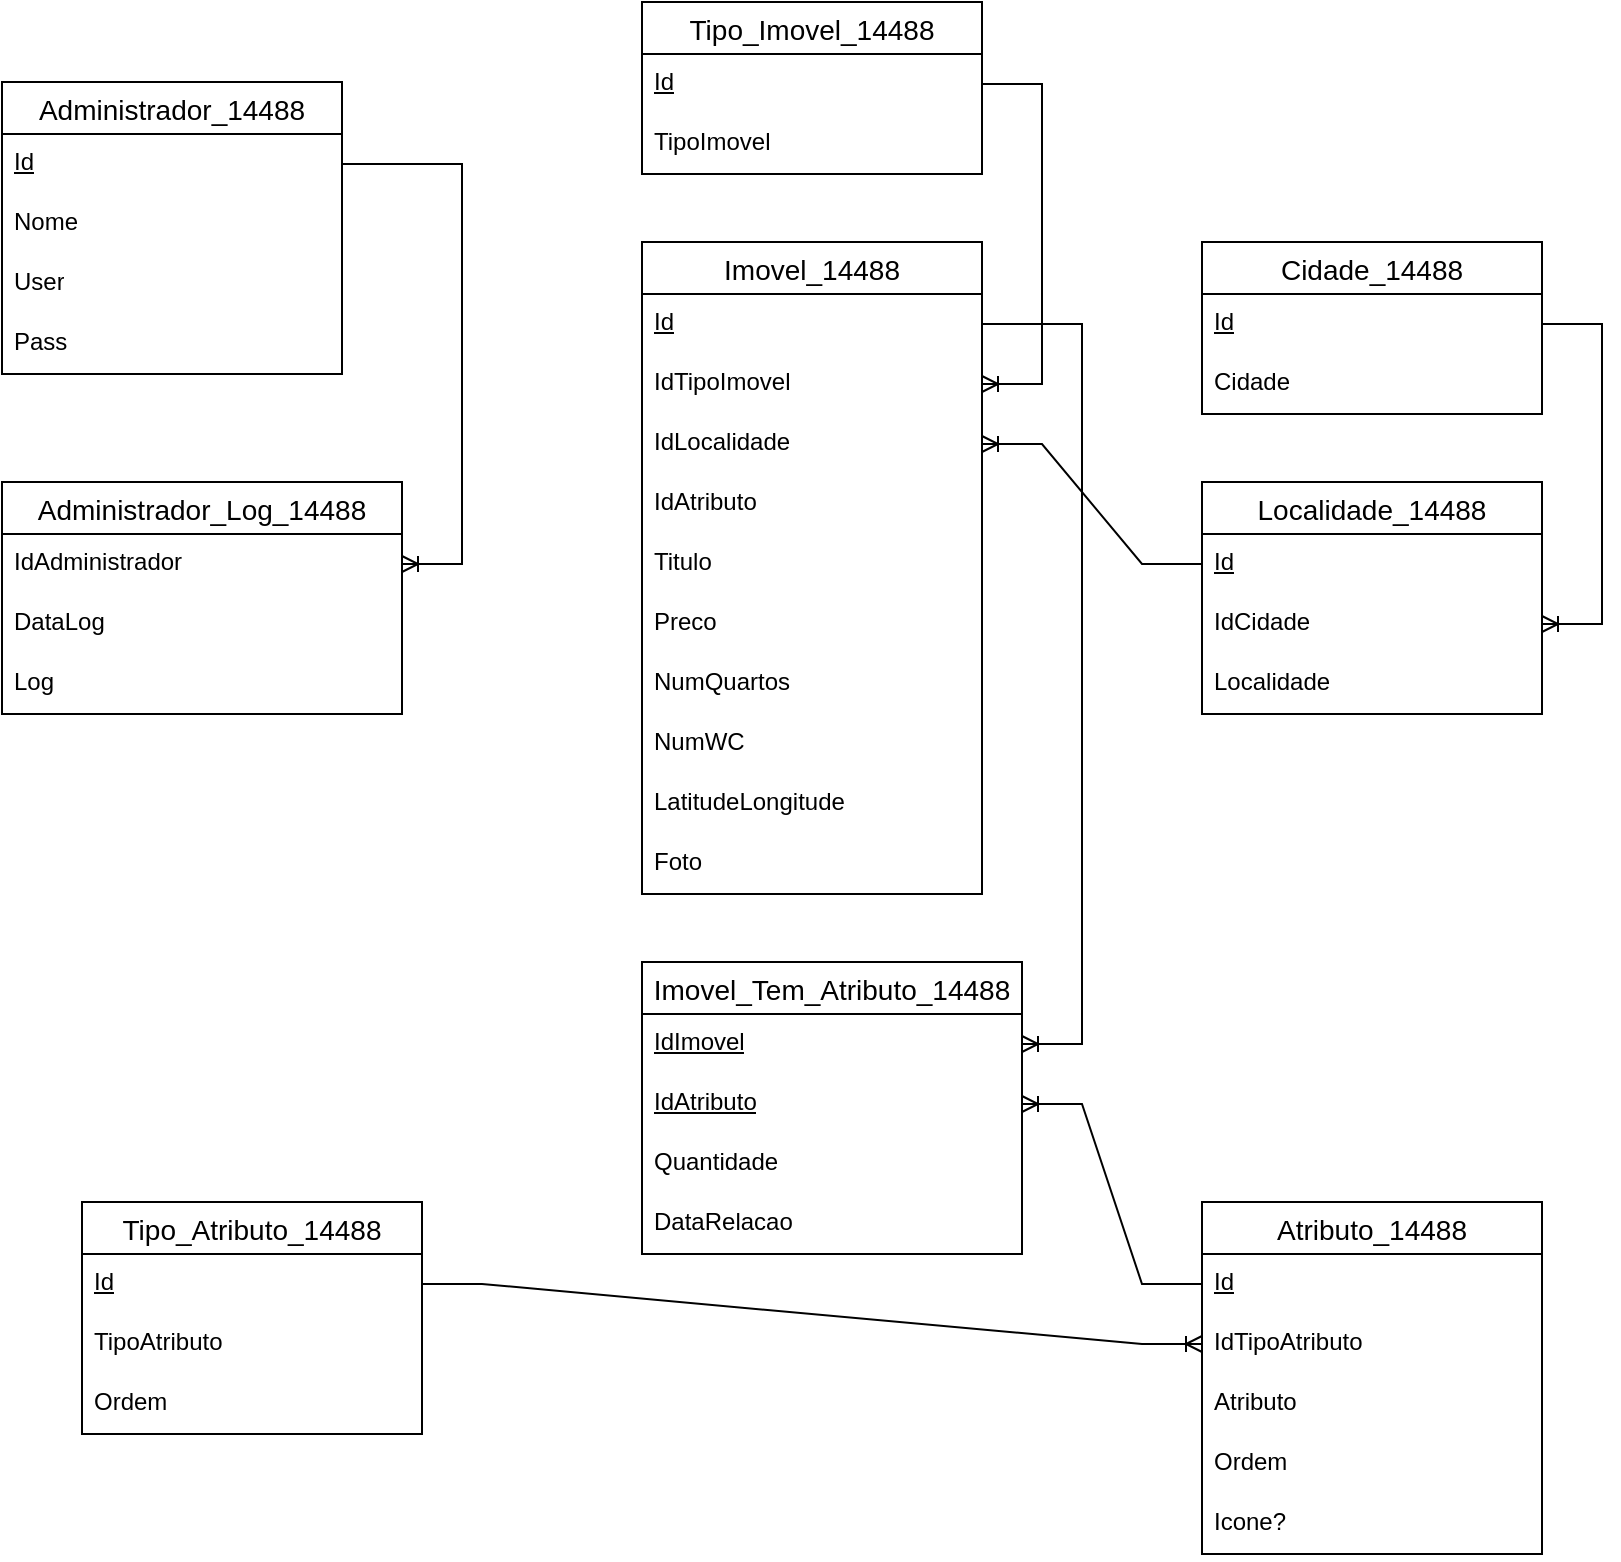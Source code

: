 <mxfile version="24.8.4">
  <diagram name="Página-1" id="MyXEHJMG6H_n3nYAQOmR">
    <mxGraphModel dx="1434" dy="780" grid="1" gridSize="10" guides="1" tooltips="1" connect="1" arrows="1" fold="1" page="1" pageScale="1" pageWidth="2339" pageHeight="3300" math="0" shadow="0">
      <root>
        <mxCell id="0" />
        <mxCell id="1" parent="0" />
        <mxCell id="CPEMlGY6SJmJDC0pdXCr-1" value="Administrador_14488" style="swimlane;fontStyle=0;childLayout=stackLayout;horizontal=1;startSize=26;horizontalStack=0;resizeParent=1;resizeParentMax=0;resizeLast=0;collapsible=1;marginBottom=0;align=center;fontSize=14;" vertex="1" parent="1">
          <mxGeometry x="200" y="200" width="170" height="146" as="geometry" />
        </mxCell>
        <mxCell id="CPEMlGY6SJmJDC0pdXCr-2" value="&lt;u&gt;Id&lt;/u&gt;" style="text;strokeColor=none;fillColor=none;spacingLeft=4;spacingRight=4;overflow=hidden;rotatable=0;points=[[0,0.5],[1,0.5]];portConstraint=eastwest;fontSize=12;whiteSpace=wrap;html=1;" vertex="1" parent="CPEMlGY6SJmJDC0pdXCr-1">
          <mxGeometry y="26" width="170" height="30" as="geometry" />
        </mxCell>
        <mxCell id="CPEMlGY6SJmJDC0pdXCr-3" value="Nome" style="text;strokeColor=none;fillColor=none;spacingLeft=4;spacingRight=4;overflow=hidden;rotatable=0;points=[[0,0.5],[1,0.5]];portConstraint=eastwest;fontSize=12;whiteSpace=wrap;html=1;" vertex="1" parent="CPEMlGY6SJmJDC0pdXCr-1">
          <mxGeometry y="56" width="170" height="30" as="geometry" />
        </mxCell>
        <mxCell id="CPEMlGY6SJmJDC0pdXCr-4" value="User" style="text;strokeColor=none;fillColor=none;spacingLeft=4;spacingRight=4;overflow=hidden;rotatable=0;points=[[0,0.5],[1,0.5]];portConstraint=eastwest;fontSize=12;whiteSpace=wrap;html=1;" vertex="1" parent="CPEMlGY6SJmJDC0pdXCr-1">
          <mxGeometry y="86" width="170" height="30" as="geometry" />
        </mxCell>
        <mxCell id="CPEMlGY6SJmJDC0pdXCr-5" value="Pass" style="text;strokeColor=none;fillColor=none;spacingLeft=4;spacingRight=4;overflow=hidden;rotatable=0;points=[[0,0.5],[1,0.5]];portConstraint=eastwest;fontSize=12;whiteSpace=wrap;html=1;" vertex="1" parent="CPEMlGY6SJmJDC0pdXCr-1">
          <mxGeometry y="116" width="170" height="30" as="geometry" />
        </mxCell>
        <mxCell id="CPEMlGY6SJmJDC0pdXCr-6" value="Administrador_Log_14488" style="swimlane;fontStyle=0;childLayout=stackLayout;horizontal=1;startSize=26;horizontalStack=0;resizeParent=1;resizeParentMax=0;resizeLast=0;collapsible=1;marginBottom=0;align=center;fontSize=14;" vertex="1" parent="1">
          <mxGeometry x="200" y="400" width="200" height="116" as="geometry" />
        </mxCell>
        <mxCell id="CPEMlGY6SJmJDC0pdXCr-7" value="IdAdministrador" style="text;strokeColor=none;fillColor=none;spacingLeft=4;spacingRight=4;overflow=hidden;rotatable=0;points=[[0,0.5],[1,0.5]];portConstraint=eastwest;fontSize=12;whiteSpace=wrap;html=1;" vertex="1" parent="CPEMlGY6SJmJDC0pdXCr-6">
          <mxGeometry y="26" width="200" height="30" as="geometry" />
        </mxCell>
        <mxCell id="CPEMlGY6SJmJDC0pdXCr-8" value="DataLog" style="text;strokeColor=none;fillColor=none;spacingLeft=4;spacingRight=4;overflow=hidden;rotatable=0;points=[[0,0.5],[1,0.5]];portConstraint=eastwest;fontSize=12;whiteSpace=wrap;html=1;" vertex="1" parent="CPEMlGY6SJmJDC0pdXCr-6">
          <mxGeometry y="56" width="200" height="30" as="geometry" />
        </mxCell>
        <mxCell id="CPEMlGY6SJmJDC0pdXCr-9" value="Log" style="text;strokeColor=none;fillColor=none;spacingLeft=4;spacingRight=4;overflow=hidden;rotatable=0;points=[[0,0.5],[1,0.5]];portConstraint=eastwest;fontSize=12;whiteSpace=wrap;html=1;" vertex="1" parent="CPEMlGY6SJmJDC0pdXCr-6">
          <mxGeometry y="86" width="200" height="30" as="geometry" />
        </mxCell>
        <mxCell id="CPEMlGY6SJmJDC0pdXCr-11" value="Tipo_Imovel_14488" style="swimlane;fontStyle=0;childLayout=stackLayout;horizontal=1;startSize=26;horizontalStack=0;resizeParent=1;resizeParentMax=0;resizeLast=0;collapsible=1;marginBottom=0;align=center;fontSize=14;" vertex="1" parent="1">
          <mxGeometry x="520" y="160" width="170" height="86" as="geometry" />
        </mxCell>
        <mxCell id="CPEMlGY6SJmJDC0pdXCr-12" value="&lt;u&gt;Id&lt;/u&gt;" style="text;strokeColor=none;fillColor=none;spacingLeft=4;spacingRight=4;overflow=hidden;rotatable=0;points=[[0,0.5],[1,0.5]];portConstraint=eastwest;fontSize=12;whiteSpace=wrap;html=1;" vertex="1" parent="CPEMlGY6SJmJDC0pdXCr-11">
          <mxGeometry y="26" width="170" height="30" as="geometry" />
        </mxCell>
        <mxCell id="CPEMlGY6SJmJDC0pdXCr-13" value="TipoImovel" style="text;strokeColor=none;fillColor=none;spacingLeft=4;spacingRight=4;overflow=hidden;rotatable=0;points=[[0,0.5],[1,0.5]];portConstraint=eastwest;fontSize=12;whiteSpace=wrap;html=1;" vertex="1" parent="CPEMlGY6SJmJDC0pdXCr-11">
          <mxGeometry y="56" width="170" height="30" as="geometry" />
        </mxCell>
        <mxCell id="CPEMlGY6SJmJDC0pdXCr-16" value="Tipo_Atributo_14488" style="swimlane;fontStyle=0;childLayout=stackLayout;horizontal=1;startSize=26;horizontalStack=0;resizeParent=1;resizeParentMax=0;resizeLast=0;collapsible=1;marginBottom=0;align=center;fontSize=14;" vertex="1" parent="1">
          <mxGeometry x="240" y="760" width="170" height="116" as="geometry" />
        </mxCell>
        <mxCell id="CPEMlGY6SJmJDC0pdXCr-17" value="&lt;u&gt;Id&lt;/u&gt;" style="text;strokeColor=none;fillColor=none;spacingLeft=4;spacingRight=4;overflow=hidden;rotatable=0;points=[[0,0.5],[1,0.5]];portConstraint=eastwest;fontSize=12;whiteSpace=wrap;html=1;" vertex="1" parent="CPEMlGY6SJmJDC0pdXCr-16">
          <mxGeometry y="26" width="170" height="30" as="geometry" />
        </mxCell>
        <mxCell id="CPEMlGY6SJmJDC0pdXCr-18" value="TipoAtributo" style="text;strokeColor=none;fillColor=none;spacingLeft=4;spacingRight=4;overflow=hidden;rotatable=0;points=[[0,0.5],[1,0.5]];portConstraint=eastwest;fontSize=12;whiteSpace=wrap;html=1;" vertex="1" parent="CPEMlGY6SJmJDC0pdXCr-16">
          <mxGeometry y="56" width="170" height="30" as="geometry" />
        </mxCell>
        <mxCell id="CPEMlGY6SJmJDC0pdXCr-19" value="Ordem" style="text;strokeColor=none;fillColor=none;spacingLeft=4;spacingRight=4;overflow=hidden;rotatable=0;points=[[0,0.5],[1,0.5]];portConstraint=eastwest;fontSize=12;whiteSpace=wrap;html=1;" vertex="1" parent="CPEMlGY6SJmJDC0pdXCr-16">
          <mxGeometry y="86" width="170" height="30" as="geometry" />
        </mxCell>
        <mxCell id="CPEMlGY6SJmJDC0pdXCr-21" value="Atributo_14488" style="swimlane;fontStyle=0;childLayout=stackLayout;horizontal=1;startSize=26;horizontalStack=0;resizeParent=1;resizeParentMax=0;resizeLast=0;collapsible=1;marginBottom=0;align=center;fontSize=14;" vertex="1" parent="1">
          <mxGeometry x="800" y="760" width="170" height="176" as="geometry" />
        </mxCell>
        <mxCell id="CPEMlGY6SJmJDC0pdXCr-22" value="&lt;u&gt;Id&lt;/u&gt;" style="text;strokeColor=none;fillColor=none;spacingLeft=4;spacingRight=4;overflow=hidden;rotatable=0;points=[[0,0.5],[1,0.5]];portConstraint=eastwest;fontSize=12;whiteSpace=wrap;html=1;" vertex="1" parent="CPEMlGY6SJmJDC0pdXCr-21">
          <mxGeometry y="26" width="170" height="30" as="geometry" />
        </mxCell>
        <mxCell id="CPEMlGY6SJmJDC0pdXCr-49" value="IdTipoAtributo" style="text;strokeColor=none;fillColor=none;spacingLeft=4;spacingRight=4;overflow=hidden;rotatable=0;points=[[0,0.5],[1,0.5]];portConstraint=eastwest;fontSize=12;whiteSpace=wrap;html=1;" vertex="1" parent="CPEMlGY6SJmJDC0pdXCr-21">
          <mxGeometry y="56" width="170" height="30" as="geometry" />
        </mxCell>
        <mxCell id="CPEMlGY6SJmJDC0pdXCr-23" value="Atributo" style="text;strokeColor=none;fillColor=none;spacingLeft=4;spacingRight=4;overflow=hidden;rotatable=0;points=[[0,0.5],[1,0.5]];portConstraint=eastwest;fontSize=12;whiteSpace=wrap;html=1;" vertex="1" parent="CPEMlGY6SJmJDC0pdXCr-21">
          <mxGeometry y="86" width="170" height="30" as="geometry" />
        </mxCell>
        <mxCell id="CPEMlGY6SJmJDC0pdXCr-24" value="Ordem" style="text;strokeColor=none;fillColor=none;spacingLeft=4;spacingRight=4;overflow=hidden;rotatable=0;points=[[0,0.5],[1,0.5]];portConstraint=eastwest;fontSize=12;whiteSpace=wrap;html=1;" vertex="1" parent="CPEMlGY6SJmJDC0pdXCr-21">
          <mxGeometry y="116" width="170" height="30" as="geometry" />
        </mxCell>
        <mxCell id="CPEMlGY6SJmJDC0pdXCr-25" value="Icone?" style="text;strokeColor=none;fillColor=none;spacingLeft=4;spacingRight=4;overflow=hidden;rotatable=0;points=[[0,0.5],[1,0.5]];portConstraint=eastwest;fontSize=12;whiteSpace=wrap;html=1;" vertex="1" parent="CPEMlGY6SJmJDC0pdXCr-21">
          <mxGeometry y="146" width="170" height="30" as="geometry" />
        </mxCell>
        <mxCell id="CPEMlGY6SJmJDC0pdXCr-26" value="Localidade_14488" style="swimlane;fontStyle=0;childLayout=stackLayout;horizontal=1;startSize=26;horizontalStack=0;resizeParent=1;resizeParentMax=0;resizeLast=0;collapsible=1;marginBottom=0;align=center;fontSize=14;" vertex="1" parent="1">
          <mxGeometry x="800" y="400" width="170" height="116" as="geometry" />
        </mxCell>
        <mxCell id="CPEMlGY6SJmJDC0pdXCr-27" value="&lt;u&gt;Id&lt;/u&gt;" style="text;strokeColor=none;fillColor=none;spacingLeft=4;spacingRight=4;overflow=hidden;rotatable=0;points=[[0,0.5],[1,0.5]];portConstraint=eastwest;fontSize=12;whiteSpace=wrap;html=1;" vertex="1" parent="CPEMlGY6SJmJDC0pdXCr-26">
          <mxGeometry y="26" width="170" height="30" as="geometry" />
        </mxCell>
        <mxCell id="CPEMlGY6SJmJDC0pdXCr-47" value="IdCidade" style="text;strokeColor=none;fillColor=none;spacingLeft=4;spacingRight=4;overflow=hidden;rotatable=0;points=[[0,0.5],[1,0.5]];portConstraint=eastwest;fontSize=12;whiteSpace=wrap;html=1;" vertex="1" parent="CPEMlGY6SJmJDC0pdXCr-26">
          <mxGeometry y="56" width="170" height="30" as="geometry" />
        </mxCell>
        <mxCell id="CPEMlGY6SJmJDC0pdXCr-28" value="Localidade" style="text;strokeColor=none;fillColor=none;spacingLeft=4;spacingRight=4;overflow=hidden;rotatable=0;points=[[0,0.5],[1,0.5]];portConstraint=eastwest;fontSize=12;whiteSpace=wrap;html=1;" vertex="1" parent="CPEMlGY6SJmJDC0pdXCr-26">
          <mxGeometry y="86" width="170" height="30" as="geometry" />
        </mxCell>
        <mxCell id="CPEMlGY6SJmJDC0pdXCr-31" value="Cidade_14488" style="swimlane;fontStyle=0;childLayout=stackLayout;horizontal=1;startSize=26;horizontalStack=0;resizeParent=1;resizeParentMax=0;resizeLast=0;collapsible=1;marginBottom=0;align=center;fontSize=14;" vertex="1" parent="1">
          <mxGeometry x="800" y="280" width="170" height="86" as="geometry" />
        </mxCell>
        <mxCell id="CPEMlGY6SJmJDC0pdXCr-32" value="&lt;u&gt;Id&lt;/u&gt;" style="text;strokeColor=none;fillColor=none;spacingLeft=4;spacingRight=4;overflow=hidden;rotatable=0;points=[[0,0.5],[1,0.5]];portConstraint=eastwest;fontSize=12;whiteSpace=wrap;html=1;" vertex="1" parent="CPEMlGY6SJmJDC0pdXCr-31">
          <mxGeometry y="26" width="170" height="30" as="geometry" />
        </mxCell>
        <mxCell id="CPEMlGY6SJmJDC0pdXCr-33" value="Cidade" style="text;strokeColor=none;fillColor=none;spacingLeft=4;spacingRight=4;overflow=hidden;rotatable=0;points=[[0,0.5],[1,0.5]];portConstraint=eastwest;fontSize=12;whiteSpace=wrap;html=1;" vertex="1" parent="CPEMlGY6SJmJDC0pdXCr-31">
          <mxGeometry y="56" width="170" height="30" as="geometry" />
        </mxCell>
        <mxCell id="CPEMlGY6SJmJDC0pdXCr-36" value="Imovel_14488" style="swimlane;fontStyle=0;childLayout=stackLayout;horizontal=1;startSize=26;horizontalStack=0;resizeParent=1;resizeParentMax=0;resizeLast=0;collapsible=1;marginBottom=0;align=center;fontSize=14;" vertex="1" parent="1">
          <mxGeometry x="520" y="280" width="170" height="326" as="geometry" />
        </mxCell>
        <mxCell id="CPEMlGY6SJmJDC0pdXCr-37" value="&lt;u&gt;Id&lt;/u&gt;" style="text;strokeColor=none;fillColor=none;spacingLeft=4;spacingRight=4;overflow=hidden;rotatable=0;points=[[0,0.5],[1,0.5]];portConstraint=eastwest;fontSize=12;whiteSpace=wrap;html=1;" vertex="1" parent="CPEMlGY6SJmJDC0pdXCr-36">
          <mxGeometry y="26" width="170" height="30" as="geometry" />
        </mxCell>
        <mxCell id="CPEMlGY6SJmJDC0pdXCr-45" value="IdTipoImovel" style="text;strokeColor=none;fillColor=none;spacingLeft=4;spacingRight=4;overflow=hidden;rotatable=0;points=[[0,0.5],[1,0.5]];portConstraint=eastwest;fontSize=12;whiteSpace=wrap;html=1;" vertex="1" parent="CPEMlGY6SJmJDC0pdXCr-36">
          <mxGeometry y="56" width="170" height="30" as="geometry" />
        </mxCell>
        <mxCell id="CPEMlGY6SJmJDC0pdXCr-46" value="IdLocalidade" style="text;strokeColor=none;fillColor=none;spacingLeft=4;spacingRight=4;overflow=hidden;rotatable=0;points=[[0,0.5],[1,0.5]];portConstraint=eastwest;fontSize=12;whiteSpace=wrap;html=1;" vertex="1" parent="CPEMlGY6SJmJDC0pdXCr-36">
          <mxGeometry y="86" width="170" height="30" as="geometry" />
        </mxCell>
        <mxCell id="CPEMlGY6SJmJDC0pdXCr-53" value="IdAtributo" style="text;strokeColor=none;fillColor=none;spacingLeft=4;spacingRight=4;overflow=hidden;rotatable=0;points=[[0,0.5],[1,0.5]];portConstraint=eastwest;fontSize=12;whiteSpace=wrap;html=1;" vertex="1" parent="CPEMlGY6SJmJDC0pdXCr-36">
          <mxGeometry y="116" width="170" height="30" as="geometry" />
        </mxCell>
        <mxCell id="CPEMlGY6SJmJDC0pdXCr-38" value="Titulo" style="text;strokeColor=none;fillColor=none;spacingLeft=4;spacingRight=4;overflow=hidden;rotatable=0;points=[[0,0.5],[1,0.5]];portConstraint=eastwest;fontSize=12;whiteSpace=wrap;html=1;" vertex="1" parent="CPEMlGY6SJmJDC0pdXCr-36">
          <mxGeometry y="146" width="170" height="30" as="geometry" />
        </mxCell>
        <mxCell id="CPEMlGY6SJmJDC0pdXCr-39" value="Preco" style="text;strokeColor=none;fillColor=none;spacingLeft=4;spacingRight=4;overflow=hidden;rotatable=0;points=[[0,0.5],[1,0.5]];portConstraint=eastwest;fontSize=12;whiteSpace=wrap;html=1;" vertex="1" parent="CPEMlGY6SJmJDC0pdXCr-36">
          <mxGeometry y="176" width="170" height="30" as="geometry" />
        </mxCell>
        <mxCell id="CPEMlGY6SJmJDC0pdXCr-40" value="NumQuartos" style="text;strokeColor=none;fillColor=none;spacingLeft=4;spacingRight=4;overflow=hidden;rotatable=0;points=[[0,0.5],[1,0.5]];portConstraint=eastwest;fontSize=12;whiteSpace=wrap;html=1;" vertex="1" parent="CPEMlGY6SJmJDC0pdXCr-36">
          <mxGeometry y="206" width="170" height="30" as="geometry" />
        </mxCell>
        <mxCell id="CPEMlGY6SJmJDC0pdXCr-41" value="NumWC" style="text;strokeColor=none;fillColor=none;spacingLeft=4;spacingRight=4;overflow=hidden;rotatable=0;points=[[0,0.5],[1,0.5]];portConstraint=eastwest;fontSize=12;whiteSpace=wrap;html=1;" vertex="1" parent="CPEMlGY6SJmJDC0pdXCr-36">
          <mxGeometry y="236" width="170" height="30" as="geometry" />
        </mxCell>
        <mxCell id="CPEMlGY6SJmJDC0pdXCr-42" value="LatitudeLongitude" style="text;strokeColor=none;fillColor=none;spacingLeft=4;spacingRight=4;overflow=hidden;rotatable=0;points=[[0,0.5],[1,0.5]];portConstraint=eastwest;fontSize=12;whiteSpace=wrap;html=1;" vertex="1" parent="CPEMlGY6SJmJDC0pdXCr-36">
          <mxGeometry y="266" width="170" height="30" as="geometry" />
        </mxCell>
        <mxCell id="CPEMlGY6SJmJDC0pdXCr-43" value="Foto" style="text;strokeColor=none;fillColor=none;spacingLeft=4;spacingRight=4;overflow=hidden;rotatable=0;points=[[0,0.5],[1,0.5]];portConstraint=eastwest;fontSize=12;whiteSpace=wrap;html=1;" vertex="1" parent="CPEMlGY6SJmJDC0pdXCr-36">
          <mxGeometry y="296" width="170" height="30" as="geometry" />
        </mxCell>
        <mxCell id="CPEMlGY6SJmJDC0pdXCr-44" value="" style="edgeStyle=entityRelationEdgeStyle;fontSize=12;html=1;endArrow=ERoneToMany;rounded=0;" edge="1" parent="1" source="CPEMlGY6SJmJDC0pdXCr-2" target="CPEMlGY6SJmJDC0pdXCr-7">
          <mxGeometry width="100" height="100" relative="1" as="geometry">
            <mxPoint x="820" y="450" as="sourcePoint" />
            <mxPoint x="920" y="350" as="targetPoint" />
          </mxGeometry>
        </mxCell>
        <mxCell id="CPEMlGY6SJmJDC0pdXCr-48" value="" style="edgeStyle=entityRelationEdgeStyle;fontSize=12;html=1;endArrow=ERoneToMany;rounded=0;" edge="1" parent="1" source="CPEMlGY6SJmJDC0pdXCr-32" target="CPEMlGY6SJmJDC0pdXCr-47">
          <mxGeometry width="100" height="100" relative="1" as="geometry">
            <mxPoint x="640" y="450" as="sourcePoint" />
            <mxPoint x="740" y="350" as="targetPoint" />
          </mxGeometry>
        </mxCell>
        <mxCell id="CPEMlGY6SJmJDC0pdXCr-50" value="" style="edgeStyle=entityRelationEdgeStyle;fontSize=12;html=1;endArrow=ERoneToMany;rounded=0;" edge="1" parent="1" source="CPEMlGY6SJmJDC0pdXCr-17" target="CPEMlGY6SJmJDC0pdXCr-49">
          <mxGeometry width="100" height="100" relative="1" as="geometry">
            <mxPoint x="640" y="450" as="sourcePoint" />
            <mxPoint x="740" y="350" as="targetPoint" />
          </mxGeometry>
        </mxCell>
        <mxCell id="CPEMlGY6SJmJDC0pdXCr-51" value="" style="edgeStyle=entityRelationEdgeStyle;fontSize=12;html=1;endArrow=ERoneToMany;rounded=0;" edge="1" parent="1" source="CPEMlGY6SJmJDC0pdXCr-12" target="CPEMlGY6SJmJDC0pdXCr-45">
          <mxGeometry width="100" height="100" relative="1" as="geometry">
            <mxPoint x="640" y="450" as="sourcePoint" />
            <mxPoint x="740" y="350" as="targetPoint" />
          </mxGeometry>
        </mxCell>
        <mxCell id="CPEMlGY6SJmJDC0pdXCr-52" value="" style="edgeStyle=entityRelationEdgeStyle;fontSize=12;html=1;endArrow=ERoneToMany;rounded=0;" edge="1" parent="1" source="CPEMlGY6SJmJDC0pdXCr-27" target="CPEMlGY6SJmJDC0pdXCr-46">
          <mxGeometry width="100" height="100" relative="1" as="geometry">
            <mxPoint x="640" y="450" as="sourcePoint" />
            <mxPoint x="740" y="350" as="targetPoint" />
          </mxGeometry>
        </mxCell>
        <mxCell id="CPEMlGY6SJmJDC0pdXCr-56" value="Imovel_Tem_Atributo_14488" style="swimlane;fontStyle=0;childLayout=stackLayout;horizontal=1;startSize=26;horizontalStack=0;resizeParent=1;resizeParentMax=0;resizeLast=0;collapsible=1;marginBottom=0;align=center;fontSize=14;" vertex="1" parent="1">
          <mxGeometry x="520" y="640" width="190" height="146" as="geometry" />
        </mxCell>
        <mxCell id="CPEMlGY6SJmJDC0pdXCr-57" value="&lt;u&gt;IdImovel&lt;/u&gt;" style="text;strokeColor=none;fillColor=none;spacingLeft=4;spacingRight=4;overflow=hidden;rotatable=0;points=[[0,0.5],[1,0.5]];portConstraint=eastwest;fontSize=12;whiteSpace=wrap;html=1;" vertex="1" parent="CPEMlGY6SJmJDC0pdXCr-56">
          <mxGeometry y="26" width="190" height="30" as="geometry" />
        </mxCell>
        <mxCell id="CPEMlGY6SJmJDC0pdXCr-58" value="&lt;u&gt;IdAtributo&lt;/u&gt;" style="text;strokeColor=none;fillColor=none;spacingLeft=4;spacingRight=4;overflow=hidden;rotatable=0;points=[[0,0.5],[1,0.5]];portConstraint=eastwest;fontSize=12;whiteSpace=wrap;html=1;" vertex="1" parent="CPEMlGY6SJmJDC0pdXCr-56">
          <mxGeometry y="56" width="190" height="30" as="geometry" />
        </mxCell>
        <mxCell id="CPEMlGY6SJmJDC0pdXCr-59" value="Quantidade" style="text;strokeColor=none;fillColor=none;spacingLeft=4;spacingRight=4;overflow=hidden;rotatable=0;points=[[0,0.5],[1,0.5]];portConstraint=eastwest;fontSize=12;whiteSpace=wrap;html=1;" vertex="1" parent="CPEMlGY6SJmJDC0pdXCr-56">
          <mxGeometry y="86" width="190" height="30" as="geometry" />
        </mxCell>
        <mxCell id="CPEMlGY6SJmJDC0pdXCr-60" value="DataRelacao" style="text;strokeColor=none;fillColor=none;spacingLeft=4;spacingRight=4;overflow=hidden;rotatable=0;points=[[0,0.5],[1,0.5]];portConstraint=eastwest;fontSize=12;whiteSpace=wrap;html=1;" vertex="1" parent="CPEMlGY6SJmJDC0pdXCr-56">
          <mxGeometry y="116" width="190" height="30" as="geometry" />
        </mxCell>
        <mxCell id="CPEMlGY6SJmJDC0pdXCr-62" value="" style="edgeStyle=entityRelationEdgeStyle;fontSize=12;html=1;endArrow=ERoneToMany;rounded=0;" edge="1" parent="1" source="CPEMlGY6SJmJDC0pdXCr-22" target="CPEMlGY6SJmJDC0pdXCr-58">
          <mxGeometry width="100" height="100" relative="1" as="geometry">
            <mxPoint x="700" y="580" as="sourcePoint" />
            <mxPoint x="800" y="480" as="targetPoint" />
          </mxGeometry>
        </mxCell>
        <mxCell id="CPEMlGY6SJmJDC0pdXCr-63" value="" style="edgeStyle=entityRelationEdgeStyle;fontSize=12;html=1;endArrow=ERoneToMany;rounded=0;" edge="1" parent="1" source="CPEMlGY6SJmJDC0pdXCr-37" target="CPEMlGY6SJmJDC0pdXCr-57">
          <mxGeometry width="100" height="100" relative="1" as="geometry">
            <mxPoint x="700" y="580" as="sourcePoint" />
            <mxPoint x="800" y="480" as="targetPoint" />
          </mxGeometry>
        </mxCell>
      </root>
    </mxGraphModel>
  </diagram>
</mxfile>
